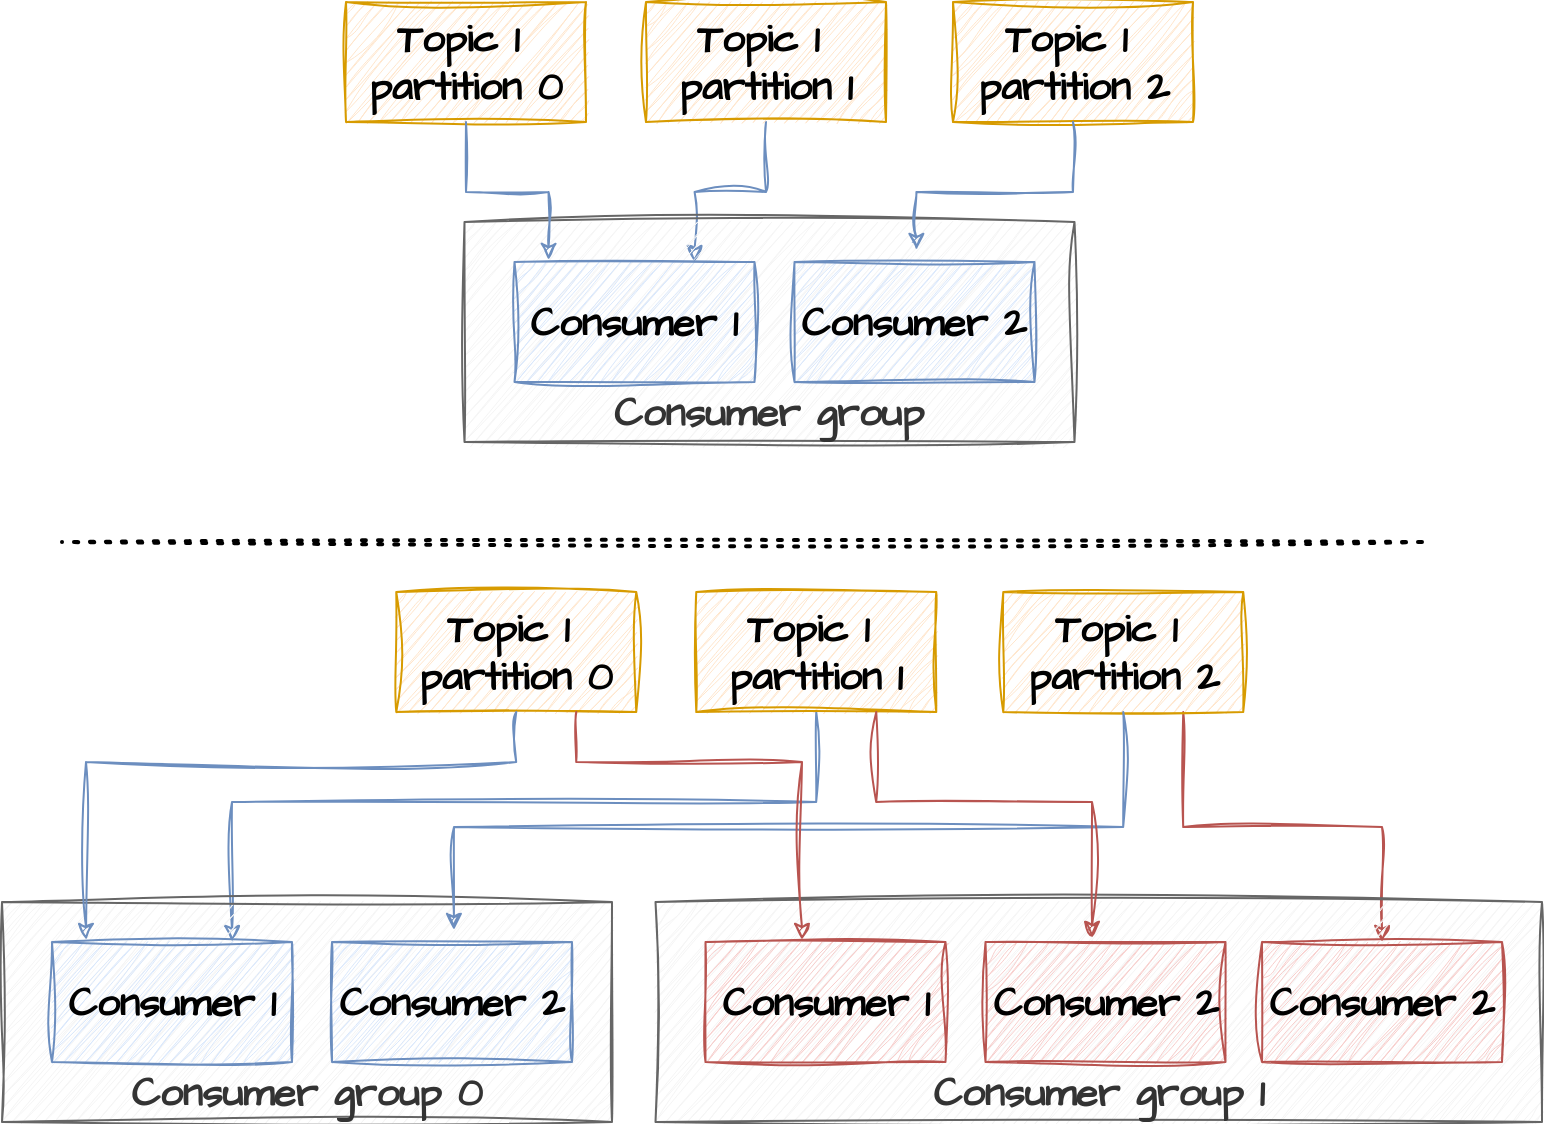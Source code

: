 <mxfile version="22.0.0" type="device">
  <diagram name="Page-1" id="w7RgFYWvKDkxn89mRbLu">
    <mxGraphModel dx="792" dy="1187" grid="1" gridSize="10" guides="1" tooltips="1" connect="1" arrows="1" fold="1" page="1" pageScale="1" pageWidth="827" pageHeight="1169" math="0" shadow="0">
      <root>
        <mxCell id="0" />
        <mxCell id="1" parent="0" />
        <mxCell id="-ZwKTHq-Rrrdw8m50XPm-1" value="Topic 1&amp;nbsp; partition 0" style="rounded=0;whiteSpace=wrap;html=1;sketch=1;hachureGap=4;jiggle=2;curveFitting=1;fontFamily=Architects Daughter;fontSource=https%3A%2F%2Ffonts.googleapis.com%2Fcss%3Ffamily%3DArchitects%2BDaughter;fontSize=20;fillColor=#ffe6cc;strokeColor=#d79b00;fontStyle=1" vertex="1" parent="1">
          <mxGeometry x="202" y="280" width="120" height="60" as="geometry" />
        </mxCell>
        <mxCell id="-ZwKTHq-Rrrdw8m50XPm-8" style="edgeStyle=orthogonalEdgeStyle;rounded=0;sketch=1;hachureGap=4;jiggle=2;curveFitting=1;orthogonalLoop=1;jettySize=auto;html=1;exitX=0.5;exitY=1;exitDx=0;exitDy=0;entryX=0.75;entryY=0;entryDx=0;entryDy=0;fontFamily=Architects Daughter;fontSource=https%3A%2F%2Ffonts.googleapis.com%2Fcss%3Ffamily%3DArchitects%2BDaughter;fontSize=16;fillColor=#dae8fc;strokeColor=#6c8ebf;" edge="1" parent="1" source="-ZwKTHq-Rrrdw8m50XPm-2" target="-ZwKTHq-Rrrdw8m50XPm-6">
          <mxGeometry relative="1" as="geometry" />
        </mxCell>
        <mxCell id="-ZwKTHq-Rrrdw8m50XPm-2" value="Topic 1&amp;nbsp; partition 1" style="rounded=0;whiteSpace=wrap;html=1;sketch=1;hachureGap=4;jiggle=2;curveFitting=1;fontFamily=Architects Daughter;fontSource=https%3A%2F%2Ffonts.googleapis.com%2Fcss%3Ffamily%3DArchitects%2BDaughter;fontSize=20;fillColor=#ffe6cc;strokeColor=#d79b00;fontStyle=1" vertex="1" parent="1">
          <mxGeometry x="352" y="280" width="120" height="60" as="geometry" />
        </mxCell>
        <mxCell id="-ZwKTHq-Rrrdw8m50XPm-3" value="Topic 1&amp;nbsp; partition 2" style="rounded=0;whiteSpace=wrap;html=1;sketch=1;hachureGap=4;jiggle=2;curveFitting=1;fontFamily=Architects Daughter;fontSource=https%3A%2F%2Ffonts.googleapis.com%2Fcss%3Ffamily%3DArchitects%2BDaughter;fontSize=20;fillColor=#ffe6cc;strokeColor=#d79b00;fontStyle=1" vertex="1" parent="1">
          <mxGeometry x="505.5" y="280" width="120" height="60" as="geometry" />
        </mxCell>
        <mxCell id="-ZwKTHq-Rrrdw8m50XPm-4" value="&lt;b&gt;Consumer group&lt;/b&gt;" style="rounded=0;whiteSpace=wrap;html=1;sketch=1;hachureGap=4;jiggle=2;curveFitting=1;fontFamily=Architects Daughter;fontSource=https%3A%2F%2Ffonts.googleapis.com%2Fcss%3Ffamily%3DArchitects%2BDaughter;fontSize=20;verticalAlign=bottom;fillColor=#f5f5f5;fontColor=#333333;strokeColor=#666666;" vertex="1" parent="1">
          <mxGeometry x="261.25" y="390" width="305" height="110" as="geometry" />
        </mxCell>
        <mxCell id="-ZwKTHq-Rrrdw8m50XPm-5" value="Consumer 2" style="rounded=0;whiteSpace=wrap;html=1;sketch=1;hachureGap=4;jiggle=2;curveFitting=1;fontFamily=Architects Daughter;fontSource=https%3A%2F%2Ffonts.googleapis.com%2Fcss%3Ffamily%3DArchitects%2BDaughter;fontSize=20;fontStyle=1;fillColor=#dae8fc;strokeColor=#6c8ebf;" vertex="1" parent="1">
          <mxGeometry x="426.25" y="410" width="120" height="60" as="geometry" />
        </mxCell>
        <mxCell id="-ZwKTHq-Rrrdw8m50XPm-6" value="Consumer 1" style="rounded=0;whiteSpace=wrap;html=1;sketch=1;hachureGap=4;jiggle=2;curveFitting=1;fontFamily=Architects Daughter;fontSource=https%3A%2F%2Ffonts.googleapis.com%2Fcss%3Ffamily%3DArchitects%2BDaughter;fontSize=20;fontStyle=1;fillColor=#dae8fc;strokeColor=#6c8ebf;" vertex="1" parent="1">
          <mxGeometry x="286.25" y="410" width="120" height="60" as="geometry" />
        </mxCell>
        <mxCell id="-ZwKTHq-Rrrdw8m50XPm-7" style="edgeStyle=orthogonalEdgeStyle;rounded=0;sketch=1;hachureGap=4;jiggle=2;curveFitting=1;orthogonalLoop=1;jettySize=auto;html=1;exitX=0.5;exitY=1;exitDx=0;exitDy=0;entryX=0.142;entryY=-0.017;entryDx=0;entryDy=0;entryPerimeter=0;fontFamily=Architects Daughter;fontSource=https%3A%2F%2Ffonts.googleapis.com%2Fcss%3Ffamily%3DArchitects%2BDaughter;fontSize=16;fillColor=#dae8fc;strokeColor=#6c8ebf;" edge="1" parent="1" source="-ZwKTHq-Rrrdw8m50XPm-1" target="-ZwKTHq-Rrrdw8m50XPm-6">
          <mxGeometry relative="1" as="geometry" />
        </mxCell>
        <mxCell id="-ZwKTHq-Rrrdw8m50XPm-9" style="edgeStyle=orthogonalEdgeStyle;rounded=0;sketch=1;hachureGap=4;jiggle=2;curveFitting=1;orthogonalLoop=1;jettySize=auto;html=1;exitX=0.5;exitY=1;exitDx=0;exitDy=0;entryX=0.508;entryY=-0.1;entryDx=0;entryDy=0;entryPerimeter=0;fontFamily=Architects Daughter;fontSource=https%3A%2F%2Ffonts.googleapis.com%2Fcss%3Ffamily%3DArchitects%2BDaughter;fontSize=16;fillColor=#dae8fc;strokeColor=#6c8ebf;" edge="1" parent="1" source="-ZwKTHq-Rrrdw8m50XPm-3" target="-ZwKTHq-Rrrdw8m50XPm-5">
          <mxGeometry relative="1" as="geometry" />
        </mxCell>
        <mxCell id="-ZwKTHq-Rrrdw8m50XPm-19" value="Topic 1&amp;nbsp; partition 0" style="rounded=0;whiteSpace=wrap;html=1;sketch=1;hachureGap=4;jiggle=2;curveFitting=1;fontFamily=Architects Daughter;fontSource=https%3A%2F%2Ffonts.googleapis.com%2Fcss%3Ffamily%3DArchitects%2BDaughter;fontSize=20;fillColor=#ffe6cc;strokeColor=#d79b00;fontStyle=1" vertex="1" parent="1">
          <mxGeometry x="227.13" y="575" width="120" height="60" as="geometry" />
        </mxCell>
        <mxCell id="-ZwKTHq-Rrrdw8m50XPm-20" style="edgeStyle=orthogonalEdgeStyle;rounded=0;sketch=1;hachureGap=4;jiggle=2;curveFitting=1;orthogonalLoop=1;jettySize=auto;html=1;exitX=0.5;exitY=1;exitDx=0;exitDy=0;entryX=0.75;entryY=0;entryDx=0;entryDy=0;fontFamily=Architects Daughter;fontSource=https%3A%2F%2Ffonts.googleapis.com%2Fcss%3Ffamily%3DArchitects%2BDaughter;fontSize=16;fillColor=#dae8fc;strokeColor=#6c8ebf;" edge="1" parent="1" source="-ZwKTHq-Rrrdw8m50XPm-21" target="-ZwKTHq-Rrrdw8m50XPm-25">
          <mxGeometry relative="1" as="geometry">
            <Array as="points">
              <mxPoint x="437" y="680" />
              <mxPoint x="145" y="680" />
            </Array>
          </mxGeometry>
        </mxCell>
        <mxCell id="-ZwKTHq-Rrrdw8m50XPm-21" value="Topic 1&amp;nbsp; partition 1" style="rounded=0;whiteSpace=wrap;html=1;sketch=1;hachureGap=4;jiggle=2;curveFitting=1;fontFamily=Architects Daughter;fontSource=https%3A%2F%2Ffonts.googleapis.com%2Fcss%3Ffamily%3DArchitects%2BDaughter;fontSize=20;fillColor=#ffe6cc;strokeColor=#d79b00;fontStyle=1" vertex="1" parent="1">
          <mxGeometry x="377.13" y="575" width="120" height="60" as="geometry" />
        </mxCell>
        <mxCell id="-ZwKTHq-Rrrdw8m50XPm-34" style="edgeStyle=orthogonalEdgeStyle;rounded=0;sketch=1;hachureGap=4;jiggle=2;curveFitting=1;orthogonalLoop=1;jettySize=auto;html=1;exitX=0.75;exitY=1;exitDx=0;exitDy=0;entryX=0.5;entryY=0;entryDx=0;entryDy=0;fontFamily=Architects Daughter;fontSource=https%3A%2F%2Ffonts.googleapis.com%2Fcss%3Ffamily%3DArchitects%2BDaughter;fontSize=16;fillColor=#f8cecc;strokeColor=#b85450;" edge="1" parent="1" source="-ZwKTHq-Rrrdw8m50XPm-22" target="-ZwKTHq-Rrrdw8m50XPm-31">
          <mxGeometry relative="1" as="geometry" />
        </mxCell>
        <mxCell id="-ZwKTHq-Rrrdw8m50XPm-22" value="Topic 1&amp;nbsp; partition 2" style="rounded=0;whiteSpace=wrap;html=1;sketch=1;hachureGap=4;jiggle=2;curveFitting=1;fontFamily=Architects Daughter;fontSource=https%3A%2F%2Ffonts.googleapis.com%2Fcss%3Ffamily%3DArchitects%2BDaughter;fontSize=20;fillColor=#ffe6cc;strokeColor=#d79b00;fontStyle=1" vertex="1" parent="1">
          <mxGeometry x="530.63" y="575" width="120" height="60" as="geometry" />
        </mxCell>
        <mxCell id="-ZwKTHq-Rrrdw8m50XPm-23" value="&lt;b&gt;Consumer group 0&lt;/b&gt;" style="rounded=0;whiteSpace=wrap;html=1;sketch=1;hachureGap=4;jiggle=2;curveFitting=1;fontFamily=Architects Daughter;fontSource=https%3A%2F%2Ffonts.googleapis.com%2Fcss%3Ffamily%3DArchitects%2BDaughter;fontSize=20;verticalAlign=bottom;fillColor=#f5f5f5;fontColor=#333333;strokeColor=#666666;" vertex="1" parent="1">
          <mxGeometry x="30" y="730" width="305" height="110" as="geometry" />
        </mxCell>
        <mxCell id="-ZwKTHq-Rrrdw8m50XPm-24" value="Consumer 2" style="rounded=0;whiteSpace=wrap;html=1;sketch=1;hachureGap=4;jiggle=2;curveFitting=1;fontFamily=Architects Daughter;fontSource=https%3A%2F%2Ffonts.googleapis.com%2Fcss%3Ffamily%3DArchitects%2BDaughter;fontSize=20;fontStyle=1;fillColor=#dae8fc;strokeColor=#6c8ebf;" vertex="1" parent="1">
          <mxGeometry x="195" y="750" width="120" height="60" as="geometry" />
        </mxCell>
        <mxCell id="-ZwKTHq-Rrrdw8m50XPm-25" value="Consumer 1" style="rounded=0;whiteSpace=wrap;html=1;sketch=1;hachureGap=4;jiggle=2;curveFitting=1;fontFamily=Architects Daughter;fontSource=https%3A%2F%2Ffonts.googleapis.com%2Fcss%3Ffamily%3DArchitects%2BDaughter;fontSize=20;fontStyle=1;fillColor=#dae8fc;strokeColor=#6c8ebf;" vertex="1" parent="1">
          <mxGeometry x="55" y="750" width="120" height="60" as="geometry" />
        </mxCell>
        <mxCell id="-ZwKTHq-Rrrdw8m50XPm-26" style="edgeStyle=orthogonalEdgeStyle;rounded=0;sketch=1;hachureGap=4;jiggle=2;curveFitting=1;orthogonalLoop=1;jettySize=auto;html=1;exitX=0.5;exitY=1;exitDx=0;exitDy=0;entryX=0.142;entryY=-0.017;entryDx=0;entryDy=0;entryPerimeter=0;fontFamily=Architects Daughter;fontSource=https%3A%2F%2Ffonts.googleapis.com%2Fcss%3Ffamily%3DArchitects%2BDaughter;fontSize=16;fillColor=#dae8fc;strokeColor=#6c8ebf;" edge="1" parent="1" source="-ZwKTHq-Rrrdw8m50XPm-19" target="-ZwKTHq-Rrrdw8m50XPm-25">
          <mxGeometry relative="1" as="geometry">
            <Array as="points">
              <mxPoint x="287" y="660" />
              <mxPoint x="72" y="660" />
            </Array>
          </mxGeometry>
        </mxCell>
        <mxCell id="-ZwKTHq-Rrrdw8m50XPm-27" style="edgeStyle=orthogonalEdgeStyle;rounded=0;sketch=1;hachureGap=4;jiggle=2;curveFitting=1;orthogonalLoop=1;jettySize=auto;html=1;exitX=0.5;exitY=1;exitDx=0;exitDy=0;entryX=0.508;entryY=-0.1;entryDx=0;entryDy=0;entryPerimeter=0;fontFamily=Architects Daughter;fontSource=https%3A%2F%2Ffonts.googleapis.com%2Fcss%3Ffamily%3DArchitects%2BDaughter;fontSize=16;fillColor=#dae8fc;strokeColor=#6c8ebf;" edge="1" parent="1" source="-ZwKTHq-Rrrdw8m50XPm-22" target="-ZwKTHq-Rrrdw8m50XPm-24">
          <mxGeometry relative="1" as="geometry" />
        </mxCell>
        <mxCell id="-ZwKTHq-Rrrdw8m50XPm-28" value="&lt;b&gt;Consumer group 1&lt;/b&gt;" style="rounded=0;whiteSpace=wrap;html=1;sketch=1;hachureGap=4;jiggle=2;curveFitting=1;fontFamily=Architects Daughter;fontSource=https%3A%2F%2Ffonts.googleapis.com%2Fcss%3Ffamily%3DArchitects%2BDaughter;fontSize=20;verticalAlign=bottom;fillColor=#f5f5f5;fontColor=#333333;strokeColor=#666666;" vertex="1" parent="1">
          <mxGeometry x="356.75" y="730" width="443.25" height="110" as="geometry" />
        </mxCell>
        <mxCell id="-ZwKTHq-Rrrdw8m50XPm-29" value="Consumer 2" style="rounded=0;whiteSpace=wrap;html=1;sketch=1;hachureGap=4;jiggle=2;curveFitting=1;fontFamily=Architects Daughter;fontSource=https%3A%2F%2Ffonts.googleapis.com%2Fcss%3Ffamily%3DArchitects%2BDaughter;fontSize=20;fontStyle=1;fillColor=#f8cecc;strokeColor=#b85450;" vertex="1" parent="1">
          <mxGeometry x="521.75" y="750" width="120" height="60" as="geometry" />
        </mxCell>
        <mxCell id="-ZwKTHq-Rrrdw8m50XPm-30" value="Consumer 1" style="rounded=0;whiteSpace=wrap;html=1;sketch=1;hachureGap=4;jiggle=2;curveFitting=1;fontFamily=Architects Daughter;fontSource=https%3A%2F%2Ffonts.googleapis.com%2Fcss%3Ffamily%3DArchitects%2BDaughter;fontSize=20;fontStyle=1;fillColor=#f8cecc;strokeColor=#b85450;" vertex="1" parent="1">
          <mxGeometry x="381.75" y="750" width="120" height="60" as="geometry" />
        </mxCell>
        <mxCell id="-ZwKTHq-Rrrdw8m50XPm-31" value="Consumer 2" style="rounded=0;whiteSpace=wrap;html=1;sketch=1;hachureGap=4;jiggle=2;curveFitting=1;fontFamily=Architects Daughter;fontSource=https%3A%2F%2Ffonts.googleapis.com%2Fcss%3Ffamily%3DArchitects%2BDaughter;fontSize=20;fontStyle=1;fillColor=#f8cecc;strokeColor=#b85450;" vertex="1" parent="1">
          <mxGeometry x="660" y="750" width="120" height="60" as="geometry" />
        </mxCell>
        <mxCell id="-ZwKTHq-Rrrdw8m50XPm-32" style="edgeStyle=orthogonalEdgeStyle;rounded=0;sketch=1;hachureGap=4;jiggle=2;curveFitting=1;orthogonalLoop=1;jettySize=auto;html=1;exitX=0.75;exitY=1;exitDx=0;exitDy=0;entryX=0.402;entryY=-0.017;entryDx=0;entryDy=0;entryPerimeter=0;fontFamily=Architects Daughter;fontSource=https%3A%2F%2Ffonts.googleapis.com%2Fcss%3Ffamily%3DArchitects%2BDaughter;fontSize=16;fillColor=#f8cecc;strokeColor=#b85450;" edge="1" parent="1" source="-ZwKTHq-Rrrdw8m50XPm-19" target="-ZwKTHq-Rrrdw8m50XPm-30">
          <mxGeometry relative="1" as="geometry">
            <Array as="points">
              <mxPoint x="317" y="660" />
              <mxPoint x="430" y="660" />
            </Array>
          </mxGeometry>
        </mxCell>
        <mxCell id="-ZwKTHq-Rrrdw8m50XPm-33" style="edgeStyle=orthogonalEdgeStyle;rounded=0;sketch=1;hachureGap=4;jiggle=2;curveFitting=1;orthogonalLoop=1;jettySize=auto;html=1;exitX=0.75;exitY=1;exitDx=0;exitDy=0;entryX=0.444;entryY=-0.033;entryDx=0;entryDy=0;entryPerimeter=0;fontFamily=Architects Daughter;fontSource=https%3A%2F%2Ffonts.googleapis.com%2Fcss%3Ffamily%3DArchitects%2BDaughter;fontSize=16;fillColor=#f8cecc;strokeColor=#b85450;" edge="1" parent="1" source="-ZwKTHq-Rrrdw8m50XPm-21" target="-ZwKTHq-Rrrdw8m50XPm-29">
          <mxGeometry relative="1" as="geometry">
            <Array as="points">
              <mxPoint x="467" y="680" />
              <mxPoint x="575" y="680" />
            </Array>
          </mxGeometry>
        </mxCell>
        <mxCell id="-ZwKTHq-Rrrdw8m50XPm-35" value="" style="endArrow=none;dashed=1;html=1;dashPattern=1 3;strokeWidth=2;rounded=0;sketch=1;hachureGap=4;jiggle=2;curveFitting=1;fontFamily=Architects Daughter;fontSource=https%3A%2F%2Ffonts.googleapis.com%2Fcss%3Ffamily%3DArchitects%2BDaughter;fontSize=16;" edge="1" parent="1">
          <mxGeometry width="50" height="50" relative="1" as="geometry">
            <mxPoint x="740" y="550" as="sourcePoint" />
            <mxPoint x="60" y="550" as="targetPoint" />
          </mxGeometry>
        </mxCell>
      </root>
    </mxGraphModel>
  </diagram>
</mxfile>
